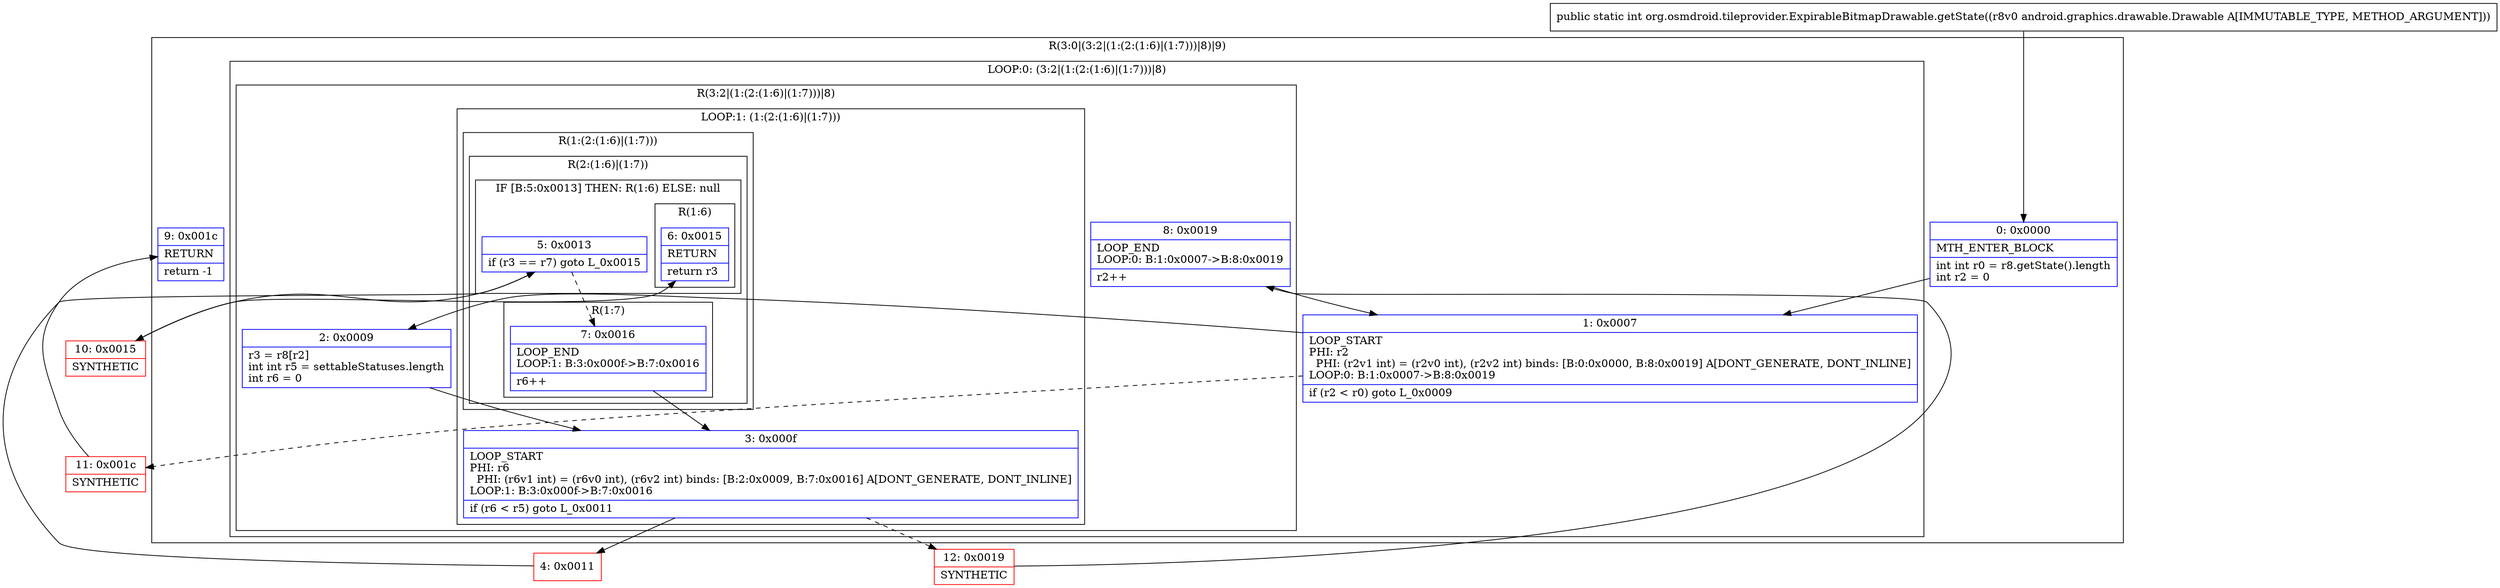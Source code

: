 digraph "CFG fororg.osmdroid.tileprovider.ExpirableBitmapDrawable.getState(Landroid\/graphics\/drawable\/Drawable;)I" {
subgraph cluster_Region_615095843 {
label = "R(3:0|(3:2|(1:(2:(1:6)|(1:7)))|8)|9)";
node [shape=record,color=blue];
Node_0 [shape=record,label="{0\:\ 0x0000|MTH_ENTER_BLOCK\l|int int r0 = r8.getState().length\lint r2 = 0\l}"];
subgraph cluster_LoopRegion_1670514146 {
label = "LOOP:0: (3:2|(1:(2:(1:6)|(1:7)))|8)";
node [shape=record,color=blue];
Node_1 [shape=record,label="{1\:\ 0x0007|LOOP_START\lPHI: r2 \l  PHI: (r2v1 int) = (r2v0 int), (r2v2 int) binds: [B:0:0x0000, B:8:0x0019] A[DONT_GENERATE, DONT_INLINE]\lLOOP:0: B:1:0x0007\-\>B:8:0x0019\l|if (r2 \< r0) goto L_0x0009\l}"];
subgraph cluster_Region_1592482386 {
label = "R(3:2|(1:(2:(1:6)|(1:7)))|8)";
node [shape=record,color=blue];
Node_2 [shape=record,label="{2\:\ 0x0009|r3 = r8[r2]\lint int r5 = settableStatuses.length\lint r6 = 0\l}"];
subgraph cluster_LoopRegion_838853944 {
label = "LOOP:1: (1:(2:(1:6)|(1:7)))";
node [shape=record,color=blue];
Node_3 [shape=record,label="{3\:\ 0x000f|LOOP_START\lPHI: r6 \l  PHI: (r6v1 int) = (r6v0 int), (r6v2 int) binds: [B:2:0x0009, B:7:0x0016] A[DONT_GENERATE, DONT_INLINE]\lLOOP:1: B:3:0x000f\-\>B:7:0x0016\l|if (r6 \< r5) goto L_0x0011\l}"];
subgraph cluster_Region_145272157 {
label = "R(1:(2:(1:6)|(1:7)))";
node [shape=record,color=blue];
subgraph cluster_Region_1474786199 {
label = "R(2:(1:6)|(1:7))";
node [shape=record,color=blue];
subgraph cluster_IfRegion_606720412 {
label = "IF [B:5:0x0013] THEN: R(1:6) ELSE: null";
node [shape=record,color=blue];
Node_5 [shape=record,label="{5\:\ 0x0013|if (r3 == r7) goto L_0x0015\l}"];
subgraph cluster_Region_1789994500 {
label = "R(1:6)";
node [shape=record,color=blue];
Node_6 [shape=record,label="{6\:\ 0x0015|RETURN\l|return r3\l}"];
}
}
subgraph cluster_Region_883803605 {
label = "R(1:7)";
node [shape=record,color=blue];
Node_7 [shape=record,label="{7\:\ 0x0016|LOOP_END\lLOOP:1: B:3:0x000f\-\>B:7:0x0016\l|r6++\l}"];
}
}
}
}
Node_8 [shape=record,label="{8\:\ 0x0019|LOOP_END\lLOOP:0: B:1:0x0007\-\>B:8:0x0019\l|r2++\l}"];
}
}
Node_9 [shape=record,label="{9\:\ 0x001c|RETURN\l|return \-1\l}"];
}
Node_4 [shape=record,color=red,label="{4\:\ 0x0011}"];
Node_10 [shape=record,color=red,label="{10\:\ 0x0015|SYNTHETIC\l}"];
Node_11 [shape=record,color=red,label="{11\:\ 0x001c|SYNTHETIC\l}"];
Node_12 [shape=record,color=red,label="{12\:\ 0x0019|SYNTHETIC\l}"];
MethodNode[shape=record,label="{public static int org.osmdroid.tileprovider.ExpirableBitmapDrawable.getState((r8v0 android.graphics.drawable.Drawable A[IMMUTABLE_TYPE, METHOD_ARGUMENT])) }"];
MethodNode -> Node_0;
Node_0 -> Node_1;
Node_1 -> Node_2;
Node_1 -> Node_11[style=dashed];
Node_2 -> Node_3;
Node_3 -> Node_4;
Node_3 -> Node_12[style=dashed];
Node_5 -> Node_7[style=dashed];
Node_5 -> Node_10;
Node_7 -> Node_3;
Node_8 -> Node_1;
Node_4 -> Node_5;
Node_10 -> Node_6;
Node_11 -> Node_9;
Node_12 -> Node_8;
}

